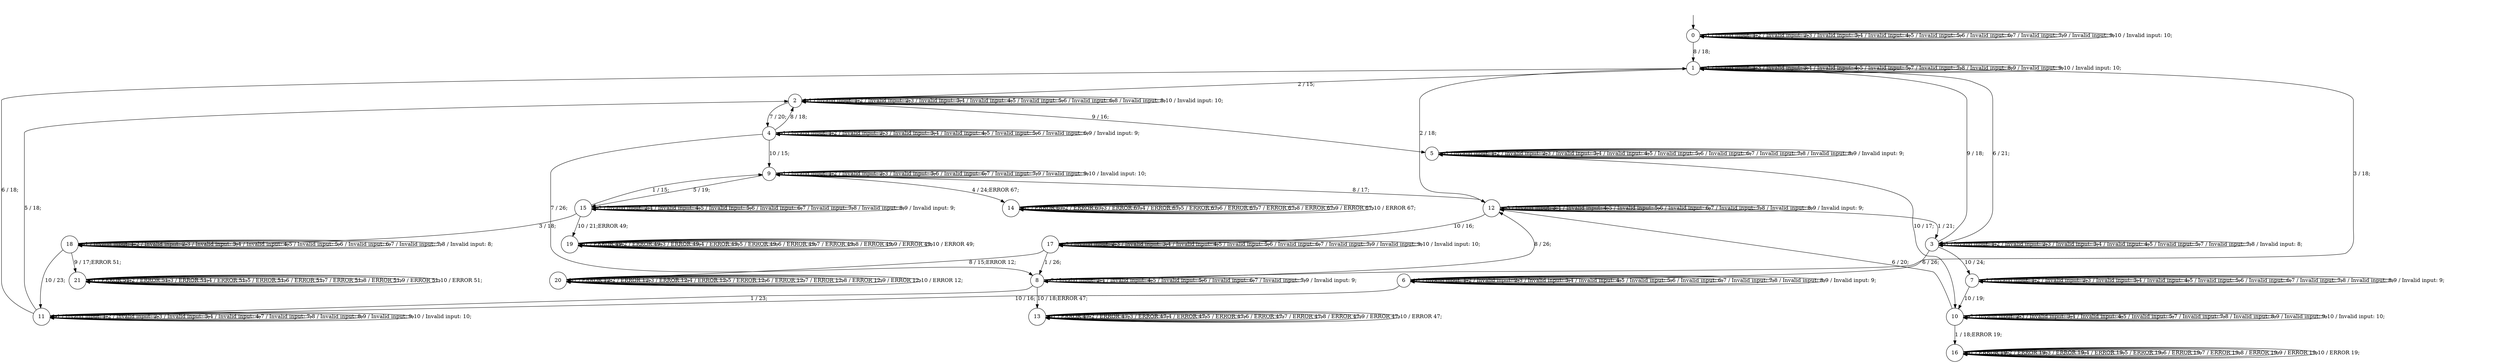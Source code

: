digraph g {
__start0 [label="" shape="none"];

	s0 [shape="circle" label="0"];
	s1 [shape="circle" label="1"];
	s2 [shape="circle" label="2"];
	s3 [shape="circle" label="3"];
	s4 [shape="circle" label="4"];
	s5 [shape="circle" label="5"];
	s6 [shape="circle" label="6"];
	s7 [shape="circle" label="7"];
	s8 [shape="circle" label="8"];
	s9 [shape="circle" label="9"];
	s10 [shape="circle" label="10"];
	s11 [shape="circle" label="11"];
	s12 [shape="circle" label="12"];
	s13 [shape="circle" label="13"];
	s14 [shape="circle" label="14"];
	s15 [shape="circle" label="15"];
	s16 [shape="circle" label="16"];
	s17 [shape="circle" label="17"];
	s18 [shape="circle" label="18"];
	s19 [shape="circle" label="19"];
	s20 [shape="circle" label="20"];
	s21 [shape="circle" label="21"];
	s0 -> s0 [label="1 / Invalid input: 1;"];
	s0 -> s0 [label="2 / Invalid input: 2;"];
	s0 -> s0 [label="3 / Invalid input: 3;"];
	s0 -> s0 [label="4 / Invalid input: 4;"];
	s0 -> s0 [label="5 / Invalid input: 5;"];
	s0 -> s0 [label="6 / Invalid input: 6;"];
	s0 -> s0 [label="7 / Invalid input: 7;"];
	s0 -> s1 [label="8 / 18;"];
	s0 -> s0 [label="9 / Invalid input: 9;"];
	s0 -> s0 [label="10 / Invalid input: 10;"];
	s1 -> s1 [label="1 / Invalid input: 1;"];
	s1 -> s2 [label="2 / 15;"];
	s1 -> s1 [label="3 / Invalid input: 3;"];
	s1 -> s1 [label="4 / Invalid input: 4;"];
	s1 -> s1 [label="5 / Invalid input: 5;"];
	s1 -> s3 [label="6 / 21;"];
	s1 -> s1 [label="7 / Invalid input: 7;"];
	s1 -> s1 [label="8 / Invalid input: 8;"];
	s1 -> s1 [label="9 / Invalid input: 9;"];
	s1 -> s1 [label="10 / Invalid input: 10;"];
	s2 -> s2 [label="1 / Invalid input: 1;"];
	s2 -> s2 [label="2 / Invalid input: 2;"];
	s2 -> s2 [label="3 / Invalid input: 3;"];
	s2 -> s2 [label="4 / Invalid input: 4;"];
	s2 -> s2 [label="5 / Invalid input: 5;"];
	s2 -> s2 [label="6 / Invalid input: 6;"];
	s2 -> s4 [label="7 / 20;"];
	s2 -> s2 [label="8 / Invalid input: 8;"];
	s2 -> s5 [label="9 / 16;"];
	s2 -> s2 [label="10 / Invalid input: 10;"];
	s3 -> s3 [label="1 / Invalid input: 1;"];
	s3 -> s3 [label="2 / Invalid input: 2;"];
	s3 -> s3 [label="3 / Invalid input: 3;"];
	s3 -> s3 [label="4 / Invalid input: 4;"];
	s3 -> s3 [label="5 / Invalid input: 5;"];
	s3 -> s6 [label="6 / 26;"];
	s3 -> s3 [label="7 / Invalid input: 7;"];
	s3 -> s3 [label="8 / Invalid input: 8;"];
	s3 -> s1 [label="9 / 18;"];
	s3 -> s7 [label="10 / 24;"];
	s4 -> s4 [label="1 / Invalid input: 1;"];
	s4 -> s4 [label="2 / Invalid input: 2;"];
	s4 -> s4 [label="3 / Invalid input: 3;"];
	s4 -> s4 [label="4 / Invalid input: 4;"];
	s4 -> s4 [label="5 / Invalid input: 5;"];
	s4 -> s4 [label="6 / Invalid input: 6;"];
	s4 -> s8 [label="7 / 26;"];
	s4 -> s2 [label="8 / 18;"];
	s4 -> s4 [label="9 / Invalid input: 9;"];
	s4 -> s9 [label="10 / 15;"];
	s5 -> s5 [label="1 / Invalid input: 1;"];
	s5 -> s5 [label="2 / Invalid input: 2;"];
	s5 -> s5 [label="3 / Invalid input: 3;"];
	s5 -> s5 [label="4 / Invalid input: 4;"];
	s5 -> s5 [label="5 / Invalid input: 5;"];
	s5 -> s5 [label="6 / Invalid input: 6;"];
	s5 -> s5 [label="7 / Invalid input: 7;"];
	s5 -> s5 [label="8 / Invalid input: 8;"];
	s5 -> s5 [label="9 / Invalid input: 9;"];
	s5 -> s10 [label="10 / 17;"];
	s6 -> s6 [label="1 / Invalid input: 1;"];
	s6 -> s6 [label="2 / Invalid input: 2;"];
	s6 -> s6 [label="3 / Invalid input: 3;"];
	s6 -> s6 [label="4 / Invalid input: 4;"];
	s6 -> s6 [label="5 / Invalid input: 5;"];
	s6 -> s6 [label="6 / Invalid input: 6;"];
	s6 -> s6 [label="7 / Invalid input: 7;"];
	s6 -> s6 [label="8 / Invalid input: 8;"];
	s6 -> s6 [label="9 / Invalid input: 9;"];
	s6 -> s11 [label="10 / 16;"];
	s7 -> s7 [label="1 / Invalid input: 1;"];
	s7 -> s7 [label="2 / Invalid input: 2;"];
	s7 -> s7 [label="3 / Invalid input: 3;"];
	s7 -> s7 [label="4 / Invalid input: 4;"];
	s7 -> s7 [label="5 / Invalid input: 5;"];
	s7 -> s7 [label="6 / Invalid input: 6;"];
	s7 -> s7 [label="7 / Invalid input: 7;"];
	s7 -> s7 [label="8 / Invalid input: 8;"];
	s7 -> s7 [label="9 / Invalid input: 9;"];
	s7 -> s10 [label="10 / 19;"];
	s8 -> s11 [label="1 / 23;"];
	s8 -> s8 [label="2 / Invalid input: 2;"];
	s8 -> s1 [label="3 / 18;"];
	s8 -> s8 [label="4 / Invalid input: 4;"];
	s8 -> s8 [label="5 / Invalid input: 5;"];
	s8 -> s8 [label="6 / Invalid input: 6;"];
	s8 -> s8 [label="7 / Invalid input: 7;"];
	s8 -> s12 [label="8 / 26;"];
	s8 -> s8 [label="9 / Invalid input: 9;"];
	s8 -> s13 [label="10 / 18;ERROR 47;"];
	s9 -> s9 [label="1 / Invalid input: 1;"];
	s9 -> s9 [label="2 / Invalid input: 2;"];
	s9 -> s9 [label="3 / Invalid input: 3;"];
	s9 -> s14 [label="4 / 24;ERROR 67;"];
	s9 -> s15 [label="5 / 19;"];
	s9 -> s9 [label="6 / Invalid input: 6;"];
	s9 -> s9 [label="7 / Invalid input: 7;"];
	s9 -> s12 [label="8 / 17;"];
	s9 -> s9 [label="9 / Invalid input: 9;"];
	s9 -> s9 [label="10 / Invalid input: 10;"];
	s10 -> s16 [label="1 / 18;ERROR 19;"];
	s10 -> s10 [label="2 / Invalid input: 2;"];
	s10 -> s10 [label="3 / Invalid input: 3;"];
	s10 -> s10 [label="4 / Invalid input: 4;"];
	s10 -> s10 [label="5 / Invalid input: 5;"];
	s10 -> s12 [label="6 / 20;"];
	s10 -> s10 [label="7 / Invalid input: 7;"];
	s10 -> s10 [label="8 / Invalid input: 8;"];
	s10 -> s10 [label="9 / Invalid input: 9;"];
	s10 -> s10 [label="10 / Invalid input: 10;"];
	s11 -> s11 [label="1 / Invalid input: 1;"];
	s11 -> s11 [label="2 / Invalid input: 2;"];
	s11 -> s11 [label="3 / Invalid input: 3;"];
	s11 -> s11 [label="4 / Invalid input: 4;"];
	s11 -> s2 [label="5 / 18;"];
	s11 -> s1 [label="6 / 18;"];
	s11 -> s11 [label="7 / Invalid input: 7;"];
	s11 -> s11 [label="8 / Invalid input: 8;"];
	s11 -> s11 [label="9 / Invalid input: 9;"];
	s11 -> s11 [label="10 / Invalid input: 10;"];
	s12 -> s3 [label="1 / 21;"];
	s12 -> s1 [label="2 / 18;"];
	s12 -> s12 [label="3 / Invalid input: 3;"];
	s12 -> s12 [label="4 / Invalid input: 4;"];
	s12 -> s12 [label="5 / Invalid input: 5;"];
	s12 -> s12 [label="6 / Invalid input: 6;"];
	s12 -> s12 [label="7 / Invalid input: 7;"];
	s12 -> s12 [label="8 / Invalid input: 8;"];
	s12 -> s12 [label="9 / Invalid input: 9;"];
	s12 -> s17 [label="10 / 16;"];
	s13 -> s13 [label="1 / ERROR 47;"];
	s13 -> s13 [label="2 / ERROR 47;"];
	s13 -> s13 [label="3 / ERROR 47;"];
	s13 -> s13 [label="4 / ERROR 47;"];
	s13 -> s13 [label="5 / ERROR 47;"];
	s13 -> s13 [label="6 / ERROR 47;"];
	s13 -> s13 [label="7 / ERROR 47;"];
	s13 -> s13 [label="8 / ERROR 47;"];
	s13 -> s13 [label="9 / ERROR 47;"];
	s13 -> s13 [label="10 / ERROR 47;"];
	s14 -> s14 [label="1 / ERROR 67;"];
	s14 -> s14 [label="2 / ERROR 67;"];
	s14 -> s14 [label="3 / ERROR 67;"];
	s14 -> s14 [label="4 / ERROR 67;"];
	s14 -> s14 [label="5 / ERROR 67;"];
	s14 -> s14 [label="6 / ERROR 67;"];
	s14 -> s14 [label="7 / ERROR 67;"];
	s14 -> s14 [label="8 / ERROR 67;"];
	s14 -> s14 [label="9 / ERROR 67;"];
	s14 -> s14 [label="10 / ERROR 67;"];
	s15 -> s9 [label="1 / 15;"];
	s15 -> s15 [label="2 / Invalid input: 2;"];
	s15 -> s18 [label="3 / 18;"];
	s15 -> s15 [label="4 / Invalid input: 4;"];
	s15 -> s15 [label="5 / Invalid input: 5;"];
	s15 -> s15 [label="6 / Invalid input: 6;"];
	s15 -> s15 [label="7 / Invalid input: 7;"];
	s15 -> s15 [label="8 / Invalid input: 8;"];
	s15 -> s15 [label="9 / Invalid input: 9;"];
	s15 -> s19 [label="10 / 21;ERROR 49;"];
	s16 -> s16 [label="1 / ERROR 19;"];
	s16 -> s16 [label="2 / ERROR 19;"];
	s16 -> s16 [label="3 / ERROR 19;"];
	s16 -> s16 [label="4 / ERROR 19;"];
	s16 -> s16 [label="5 / ERROR 19;"];
	s16 -> s16 [label="6 / ERROR 19;"];
	s16 -> s16 [label="7 / ERROR 19;"];
	s16 -> s16 [label="8 / ERROR 19;"];
	s16 -> s16 [label="9 / ERROR 19;"];
	s16 -> s16 [label="10 / ERROR 19;"];
	s17 -> s8 [label="1 / 26;"];
	s17 -> s17 [label="2 / Invalid input: 2;"];
	s17 -> s17 [label="3 / Invalid input: 3;"];
	s17 -> s17 [label="4 / Invalid input: 4;"];
	s17 -> s17 [label="5 / Invalid input: 5;"];
	s17 -> s17 [label="6 / Invalid input: 6;"];
	s17 -> s17 [label="7 / Invalid input: 7;"];
	s17 -> s20 [label="8 / 15;ERROR 12;"];
	s17 -> s17 [label="9 / Invalid input: 9;"];
	s17 -> s17 [label="10 / Invalid input: 10;"];
	s18 -> s18 [label="1 / Invalid input: 1;"];
	s18 -> s18 [label="2 / Invalid input: 2;"];
	s18 -> s18 [label="3 / Invalid input: 3;"];
	s18 -> s18 [label="4 / Invalid input: 4;"];
	s18 -> s18 [label="5 / Invalid input: 5;"];
	s18 -> s18 [label="6 / Invalid input: 6;"];
	s18 -> s18 [label="7 / Invalid input: 7;"];
	s18 -> s18 [label="8 / Invalid input: 8;"];
	s18 -> s21 [label="9 / 17;ERROR 51;"];
	s18 -> s11 [label="10 / 23;"];
	s19 -> s19 [label="1 / ERROR 49;"];
	s19 -> s19 [label="2 / ERROR 49;"];
	s19 -> s19 [label="3 / ERROR 49;"];
	s19 -> s19 [label="4 / ERROR 49;"];
	s19 -> s19 [label="5 / ERROR 49;"];
	s19 -> s19 [label="6 / ERROR 49;"];
	s19 -> s19 [label="7 / ERROR 49;"];
	s19 -> s19 [label="8 / ERROR 49;"];
	s19 -> s19 [label="9 / ERROR 49;"];
	s19 -> s19 [label="10 / ERROR 49;"];
	s20 -> s20 [label="1 / ERROR 12;"];
	s20 -> s20 [label="2 / ERROR 12;"];
	s20 -> s20 [label="3 / ERROR 12;"];
	s20 -> s20 [label="4 / ERROR 12;"];
	s20 -> s20 [label="5 / ERROR 12;"];
	s20 -> s20 [label="6 / ERROR 12;"];
	s20 -> s20 [label="7 / ERROR 12;"];
	s20 -> s20 [label="8 / ERROR 12;"];
	s20 -> s20 [label="9 / ERROR 12;"];
	s20 -> s20 [label="10 / ERROR 12;"];
	s21 -> s21 [label="1 / ERROR 51;"];
	s21 -> s21 [label="2 / ERROR 51;"];
	s21 -> s21 [label="3 / ERROR 51;"];
	s21 -> s21 [label="4 / ERROR 51;"];
	s21 -> s21 [label="5 / ERROR 51;"];
	s21 -> s21 [label="6 / ERROR 51;"];
	s21 -> s21 [label="7 / ERROR 51;"];
	s21 -> s21 [label="8 / ERROR 51;"];
	s21 -> s21 [label="9 / ERROR 51;"];
	s21 -> s21 [label="10 / ERROR 51;"];

__start0 -> s0;
}
